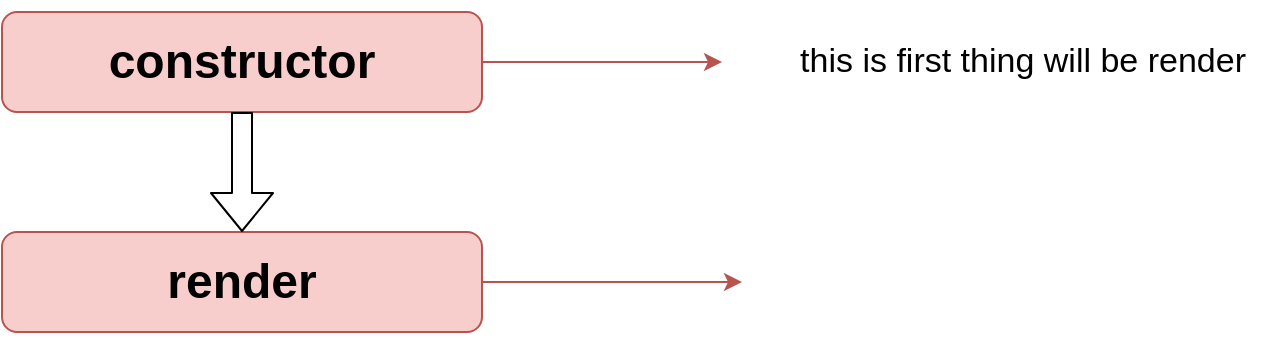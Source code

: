<mxfile version="13.6.9" type="github">
  <diagram id="ipld5fezim_T0jKljHli" name="Page-1">
    <mxGraphModel dx="812" dy="462" grid="1" gridSize="10" guides="1" tooltips="1" connect="1" arrows="1" fold="1" page="1" pageScale="1" pageWidth="827" pageHeight="1169" math="0" shadow="0">
      <root>
        <mxCell id="0" />
        <mxCell id="1" parent="0" />
        <mxCell id="rLvqkm5eqIBtwHMpg6Mu-1" value="&lt;h1&gt;constructor&lt;/h1&gt;" style="rounded=1;whiteSpace=wrap;html=1;fillColor=#f8cecc;strokeColor=#b85450;" vertex="1" parent="1">
          <mxGeometry x="120" y="40" width="240" height="50" as="geometry" />
        </mxCell>
        <mxCell id="rLvqkm5eqIBtwHMpg6Mu-2" value="" style="endArrow=classic;html=1;exitX=1;exitY=0.5;exitDx=0;exitDy=0;fillColor=#f8cecc;strokeColor=#b85450;" edge="1" parent="1" source="rLvqkm5eqIBtwHMpg6Mu-1">
          <mxGeometry width="50" height="50" relative="1" as="geometry">
            <mxPoint x="390" y="240" as="sourcePoint" />
            <mxPoint x="480" y="65" as="targetPoint" />
            <Array as="points" />
          </mxGeometry>
        </mxCell>
        <mxCell id="rLvqkm5eqIBtwHMpg6Mu-3" value="&lt;font style=&quot;font-size: 17px&quot;&gt;this is first thing will be render&lt;/font&gt;" style="text;html=1;align=center;verticalAlign=middle;resizable=0;points=[];autosize=1;strokeWidth=2;" vertex="1" parent="1">
          <mxGeometry x="510" y="55" width="240" height="20" as="geometry" />
        </mxCell>
        <mxCell id="rLvqkm5eqIBtwHMpg6Mu-4" value="&lt;h1&gt;render&lt;/h1&gt;" style="rounded=1;whiteSpace=wrap;html=1;fillColor=#f8cecc;strokeColor=#b85450;" vertex="1" parent="1">
          <mxGeometry x="120" y="150" width="240" height="50" as="geometry" />
        </mxCell>
        <mxCell id="rLvqkm5eqIBtwHMpg6Mu-5" value="" style="shape=flexArrow;endArrow=classic;html=1;" edge="1" parent="1" source="rLvqkm5eqIBtwHMpg6Mu-1" target="rLvqkm5eqIBtwHMpg6Mu-4">
          <mxGeometry width="50" height="50" relative="1" as="geometry">
            <mxPoint x="200" y="130" as="sourcePoint" />
            <mxPoint x="250" y="80" as="targetPoint" />
          </mxGeometry>
        </mxCell>
        <mxCell id="rLvqkm5eqIBtwHMpg6Mu-7" value="" style="endArrow=classic;html=1;exitX=1;exitY=0.5;exitDx=0;exitDy=0;fillColor=#f8cecc;strokeColor=#b85450;" edge="1" parent="1" source="rLvqkm5eqIBtwHMpg6Mu-4">
          <mxGeometry width="50" height="50" relative="1" as="geometry">
            <mxPoint x="370" y="75" as="sourcePoint" />
            <mxPoint x="490" y="175" as="targetPoint" />
            <Array as="points" />
          </mxGeometry>
        </mxCell>
      </root>
    </mxGraphModel>
  </diagram>
</mxfile>
